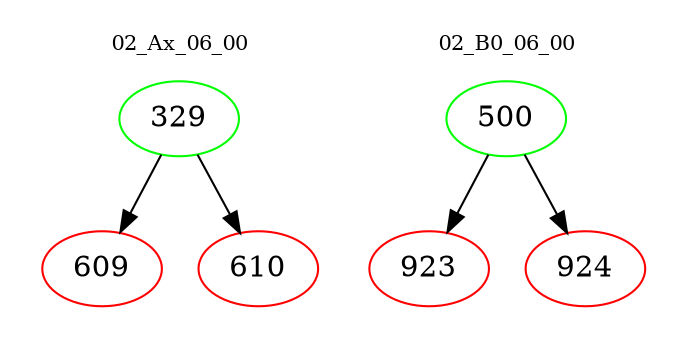 digraph{
subgraph cluster_0 {
color = white
label = "02_Ax_06_00";
fontsize=10;
T0_329 [label="329", color="green"]
T0_329 -> T0_609 [color="black"]
T0_609 [label="609", color="red"]
T0_329 -> T0_610 [color="black"]
T0_610 [label="610", color="red"]
}
subgraph cluster_1 {
color = white
label = "02_B0_06_00";
fontsize=10;
T1_500 [label="500", color="green"]
T1_500 -> T1_923 [color="black"]
T1_923 [label="923", color="red"]
T1_500 -> T1_924 [color="black"]
T1_924 [label="924", color="red"]
}
}
